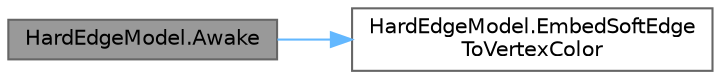digraph "HardEdgeModel.Awake"
{
 // LATEX_PDF_SIZE
  bgcolor="transparent";
  edge [fontname=Helvetica,fontsize=10,labelfontname=Helvetica,labelfontsize=10];
  node [fontname=Helvetica,fontsize=10,shape=box,height=0.2,width=0.4];
  rankdir="LR";
  Node1 [id="Node000001",label="HardEdgeModel.Awake",height=0.2,width=0.4,color="gray40", fillcolor="grey60", style="filled", fontcolor="black",tooltip=" "];
  Node1 -> Node2 [id="edge1_Node000001_Node000002",color="steelblue1",style="solid",tooltip=" "];
  Node2 [id="Node000002",label="HardEdgeModel.EmbedSoftEdge\lToVertexColor",height=0.2,width=0.4,color="grey40", fillcolor="white", style="filled",URL="$class_hard_edge_model.html#a23604efd5eb320ebda09ecb95b7789d5",tooltip="ソフトエッジ情報を頂点カラーに埋め込む"];
}
